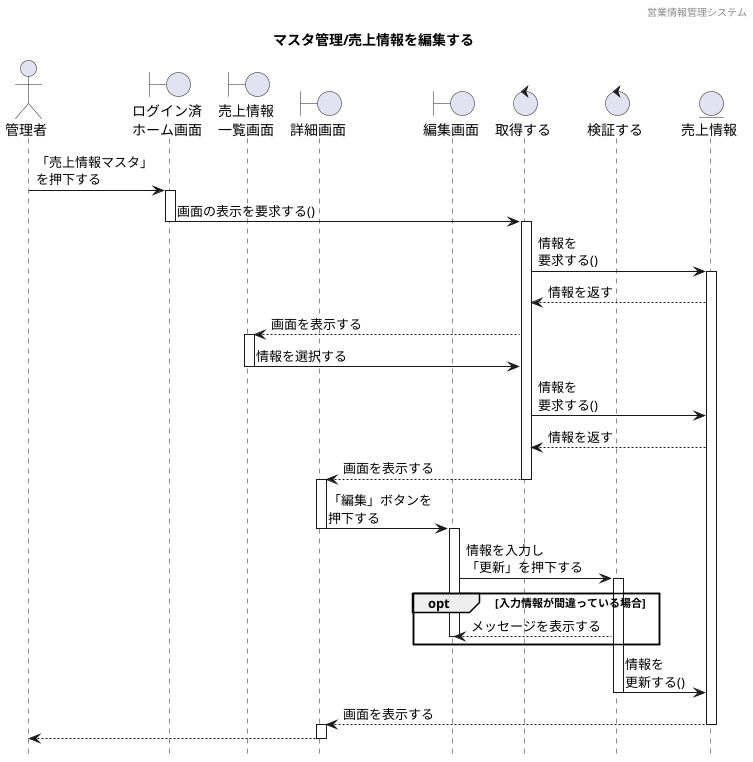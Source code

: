 @startuml sequence

hide footbox
header 営業情報管理システム
title マスタ管理/売上情報を編集する

' actor "" as a
actor "管理者" as a1

' boundary "" as b
boundary "ログイン済\nホーム画面" as b1
boundary "売上情報\n一覧画面" as b2
boundary "詳細画面" as b3
boundary "編集画面" as b4

' control "" as c
control "取得する" as c1
control "検証する" as c2

' entity "" as e
entity "売上情報" as e1

a1 -> b1 :「売上情報マスタ」\nを押下する
activate b1
b1 -> c1 : 画面の表示を要求する()
deactivate b1
activate c1
c1 -> e1:情報を\n要求する()
activate e1
e1 --> c1:情報を返す
c1 --> b2:画面を表示する
activate b2
b2 -> c1:情報を選択する
deactivate b2
c1 -> e1:情報を\n要求する()
e1 --> c1:情報を返す
c1 --> b3:画面を表示する
deactivate c1
activate b3
b3 -> b4:「編集」ボタンを\n押下する
deactivate b3
activate b4
b4 -> c2:情報を入力し\n「更新」を押下する
activate c2
opt 入力情報が間違っている場合
c2 --> b4:メッセージを表示する
deactivate b4
end
c2 -> e1:情報を\n更新する()
deactivate c2
e1 --> b3:画面を表示する
deactivate e1
activate b3
b3 --> a1
deactivate b3
@enduml